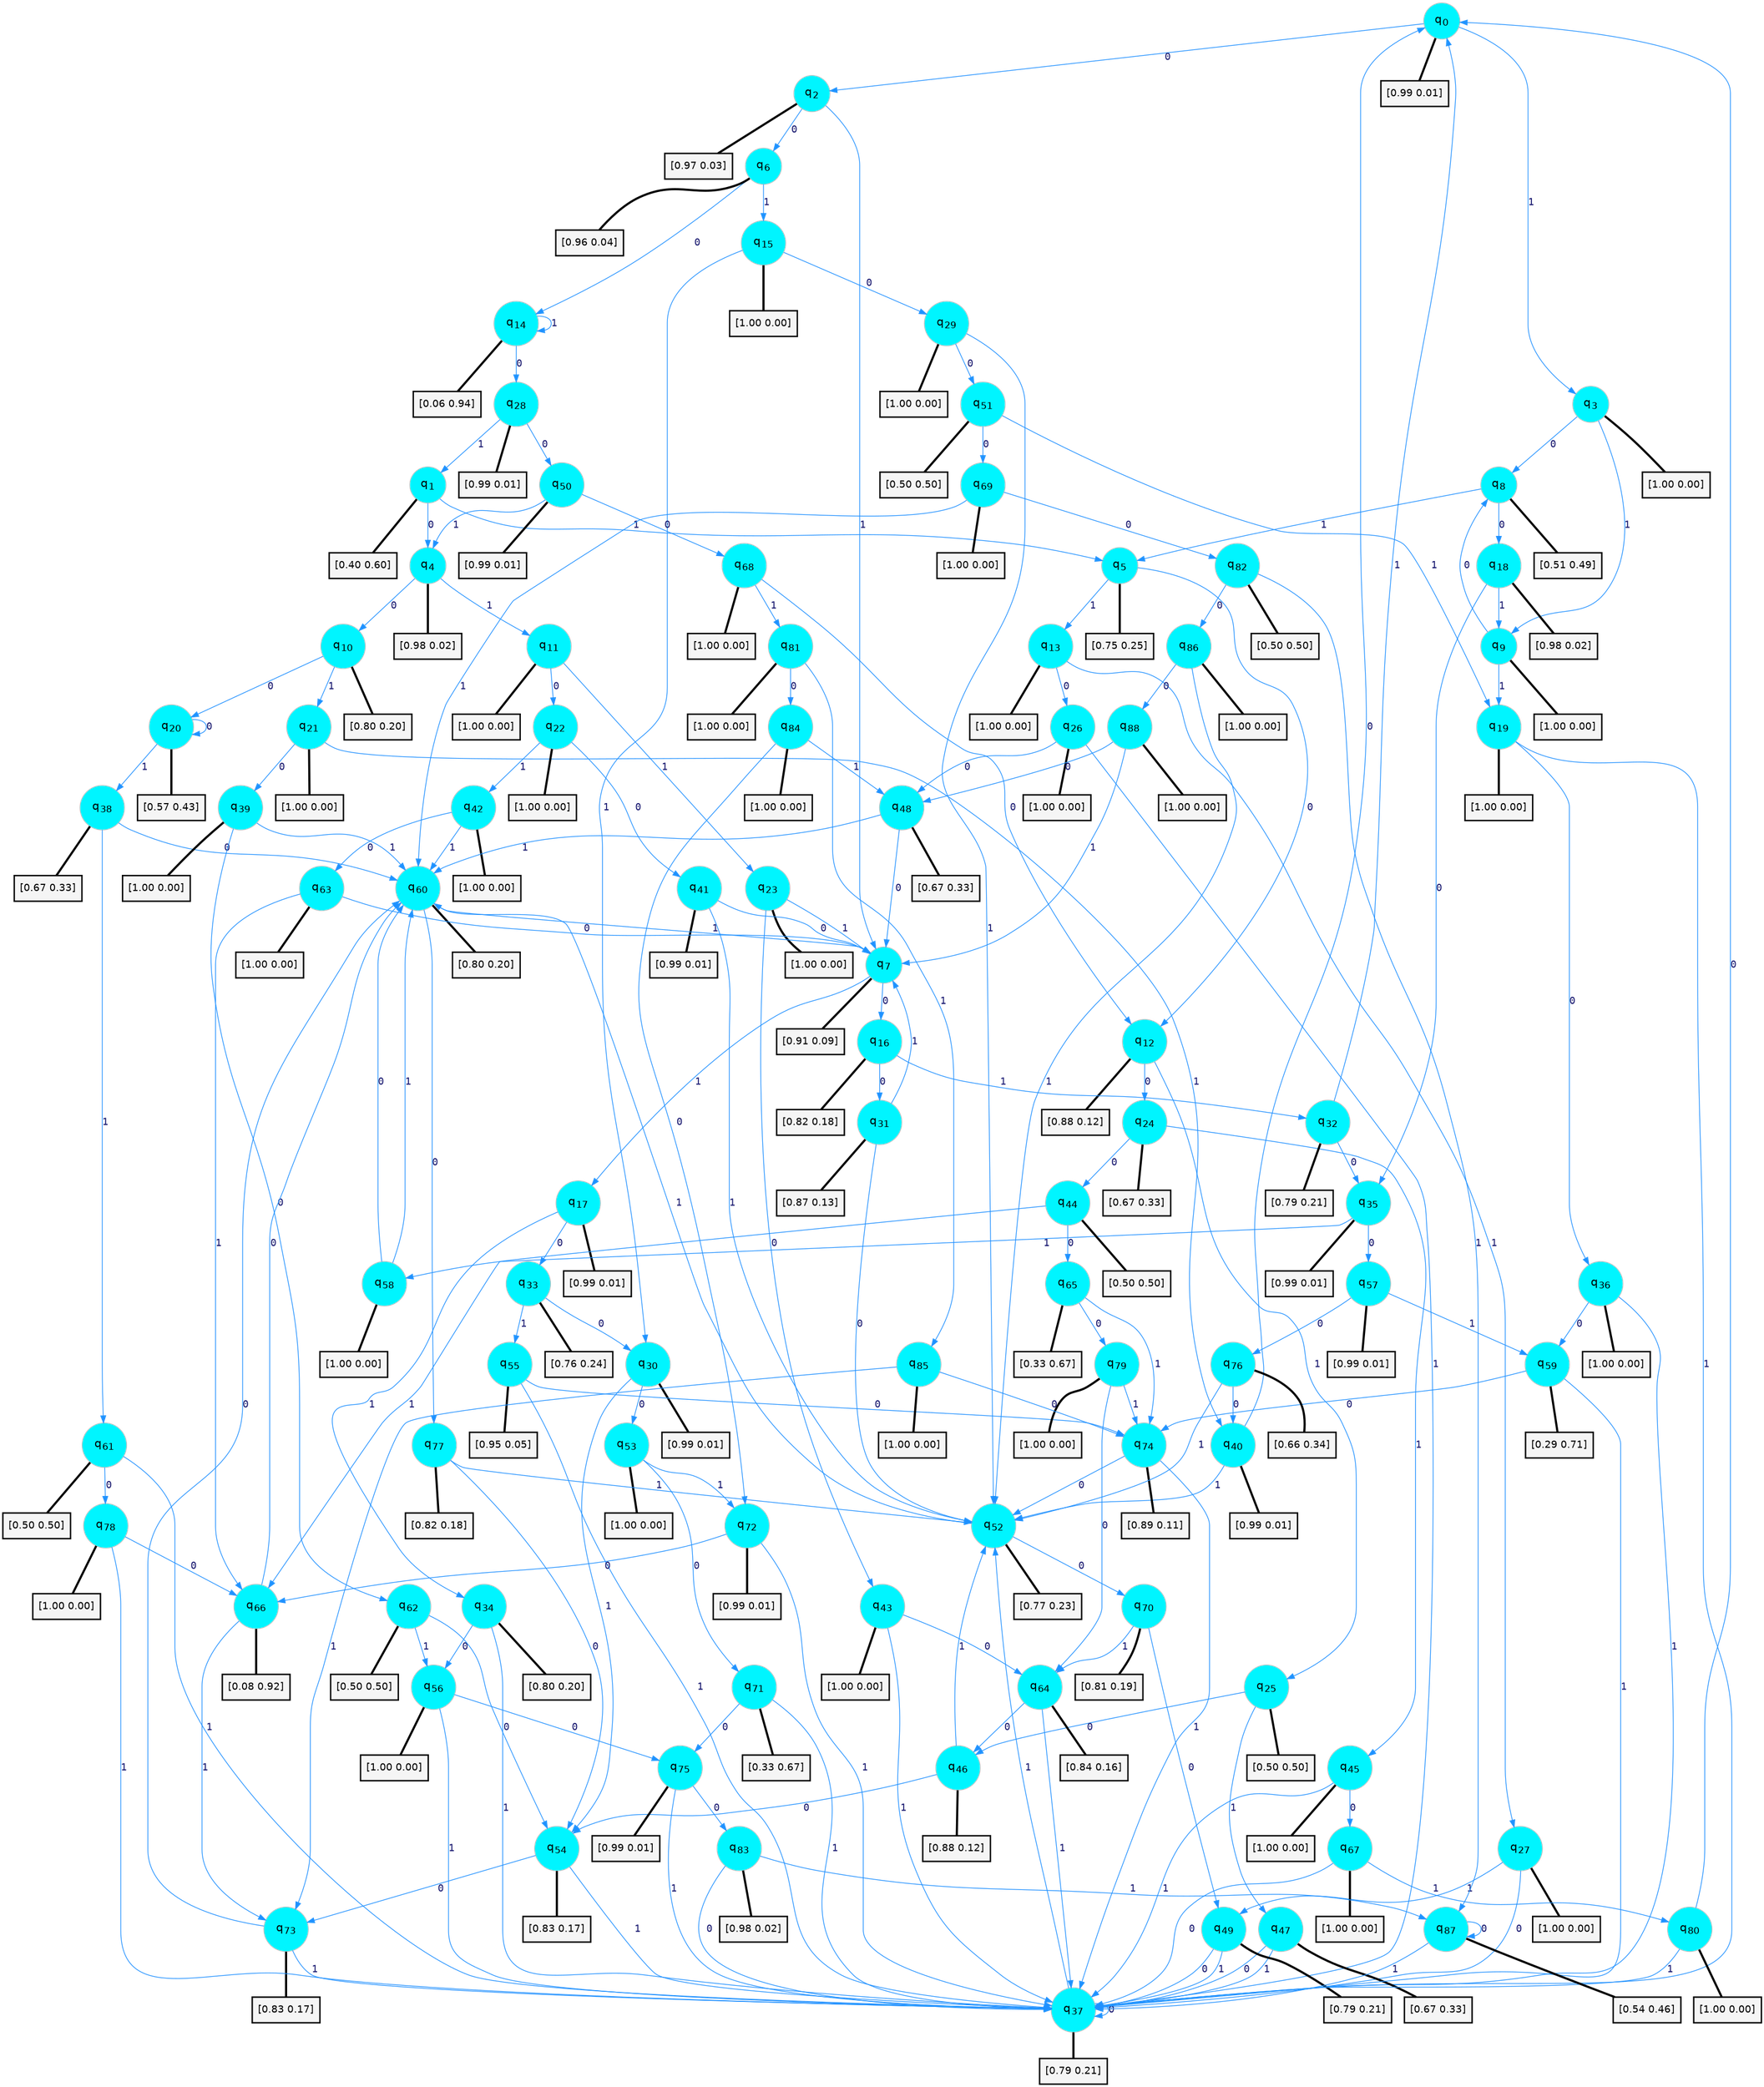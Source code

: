 digraph G {
graph [
bgcolor=transparent, dpi=300, rankdir=TD, size="40,25"];
node [
color=gray, fillcolor=turquoise1, fontcolor=black, fontname=Helvetica, fontsize=16, fontweight=bold, shape=circle, style=filled];
edge [
arrowsize=1, color=dodgerblue1, fontcolor=midnightblue, fontname=courier, fontweight=bold, penwidth=1, style=solid, weight=20];
0[label=<q<SUB>0</SUB>>];
1[label=<q<SUB>1</SUB>>];
2[label=<q<SUB>2</SUB>>];
3[label=<q<SUB>3</SUB>>];
4[label=<q<SUB>4</SUB>>];
5[label=<q<SUB>5</SUB>>];
6[label=<q<SUB>6</SUB>>];
7[label=<q<SUB>7</SUB>>];
8[label=<q<SUB>8</SUB>>];
9[label=<q<SUB>9</SUB>>];
10[label=<q<SUB>10</SUB>>];
11[label=<q<SUB>11</SUB>>];
12[label=<q<SUB>12</SUB>>];
13[label=<q<SUB>13</SUB>>];
14[label=<q<SUB>14</SUB>>];
15[label=<q<SUB>15</SUB>>];
16[label=<q<SUB>16</SUB>>];
17[label=<q<SUB>17</SUB>>];
18[label=<q<SUB>18</SUB>>];
19[label=<q<SUB>19</SUB>>];
20[label=<q<SUB>20</SUB>>];
21[label=<q<SUB>21</SUB>>];
22[label=<q<SUB>22</SUB>>];
23[label=<q<SUB>23</SUB>>];
24[label=<q<SUB>24</SUB>>];
25[label=<q<SUB>25</SUB>>];
26[label=<q<SUB>26</SUB>>];
27[label=<q<SUB>27</SUB>>];
28[label=<q<SUB>28</SUB>>];
29[label=<q<SUB>29</SUB>>];
30[label=<q<SUB>30</SUB>>];
31[label=<q<SUB>31</SUB>>];
32[label=<q<SUB>32</SUB>>];
33[label=<q<SUB>33</SUB>>];
34[label=<q<SUB>34</SUB>>];
35[label=<q<SUB>35</SUB>>];
36[label=<q<SUB>36</SUB>>];
37[label=<q<SUB>37</SUB>>];
38[label=<q<SUB>38</SUB>>];
39[label=<q<SUB>39</SUB>>];
40[label=<q<SUB>40</SUB>>];
41[label=<q<SUB>41</SUB>>];
42[label=<q<SUB>42</SUB>>];
43[label=<q<SUB>43</SUB>>];
44[label=<q<SUB>44</SUB>>];
45[label=<q<SUB>45</SUB>>];
46[label=<q<SUB>46</SUB>>];
47[label=<q<SUB>47</SUB>>];
48[label=<q<SUB>48</SUB>>];
49[label=<q<SUB>49</SUB>>];
50[label=<q<SUB>50</SUB>>];
51[label=<q<SUB>51</SUB>>];
52[label=<q<SUB>52</SUB>>];
53[label=<q<SUB>53</SUB>>];
54[label=<q<SUB>54</SUB>>];
55[label=<q<SUB>55</SUB>>];
56[label=<q<SUB>56</SUB>>];
57[label=<q<SUB>57</SUB>>];
58[label=<q<SUB>58</SUB>>];
59[label=<q<SUB>59</SUB>>];
60[label=<q<SUB>60</SUB>>];
61[label=<q<SUB>61</SUB>>];
62[label=<q<SUB>62</SUB>>];
63[label=<q<SUB>63</SUB>>];
64[label=<q<SUB>64</SUB>>];
65[label=<q<SUB>65</SUB>>];
66[label=<q<SUB>66</SUB>>];
67[label=<q<SUB>67</SUB>>];
68[label=<q<SUB>68</SUB>>];
69[label=<q<SUB>69</SUB>>];
70[label=<q<SUB>70</SUB>>];
71[label=<q<SUB>71</SUB>>];
72[label=<q<SUB>72</SUB>>];
73[label=<q<SUB>73</SUB>>];
74[label=<q<SUB>74</SUB>>];
75[label=<q<SUB>75</SUB>>];
76[label=<q<SUB>76</SUB>>];
77[label=<q<SUB>77</SUB>>];
78[label=<q<SUB>78</SUB>>];
79[label=<q<SUB>79</SUB>>];
80[label=<q<SUB>80</SUB>>];
81[label=<q<SUB>81</SUB>>];
82[label=<q<SUB>82</SUB>>];
83[label=<q<SUB>83</SUB>>];
84[label=<q<SUB>84</SUB>>];
85[label=<q<SUB>85</SUB>>];
86[label=<q<SUB>86</SUB>>];
87[label=<q<SUB>87</SUB>>];
88[label=<q<SUB>88</SUB>>];
89[label="[0.99 0.01]", shape=box,fontcolor=black, fontname=Helvetica, fontsize=14, penwidth=2, fillcolor=whitesmoke,color=black];
90[label="[0.40 0.60]", shape=box,fontcolor=black, fontname=Helvetica, fontsize=14, penwidth=2, fillcolor=whitesmoke,color=black];
91[label="[0.97 0.03]", shape=box,fontcolor=black, fontname=Helvetica, fontsize=14, penwidth=2, fillcolor=whitesmoke,color=black];
92[label="[1.00 0.00]", shape=box,fontcolor=black, fontname=Helvetica, fontsize=14, penwidth=2, fillcolor=whitesmoke,color=black];
93[label="[0.98 0.02]", shape=box,fontcolor=black, fontname=Helvetica, fontsize=14, penwidth=2, fillcolor=whitesmoke,color=black];
94[label="[0.75 0.25]", shape=box,fontcolor=black, fontname=Helvetica, fontsize=14, penwidth=2, fillcolor=whitesmoke,color=black];
95[label="[0.96 0.04]", shape=box,fontcolor=black, fontname=Helvetica, fontsize=14, penwidth=2, fillcolor=whitesmoke,color=black];
96[label="[0.91 0.09]", shape=box,fontcolor=black, fontname=Helvetica, fontsize=14, penwidth=2, fillcolor=whitesmoke,color=black];
97[label="[0.51 0.49]", shape=box,fontcolor=black, fontname=Helvetica, fontsize=14, penwidth=2, fillcolor=whitesmoke,color=black];
98[label="[1.00 0.00]", shape=box,fontcolor=black, fontname=Helvetica, fontsize=14, penwidth=2, fillcolor=whitesmoke,color=black];
99[label="[0.80 0.20]", shape=box,fontcolor=black, fontname=Helvetica, fontsize=14, penwidth=2, fillcolor=whitesmoke,color=black];
100[label="[1.00 0.00]", shape=box,fontcolor=black, fontname=Helvetica, fontsize=14, penwidth=2, fillcolor=whitesmoke,color=black];
101[label="[0.88 0.12]", shape=box,fontcolor=black, fontname=Helvetica, fontsize=14, penwidth=2, fillcolor=whitesmoke,color=black];
102[label="[1.00 0.00]", shape=box,fontcolor=black, fontname=Helvetica, fontsize=14, penwidth=2, fillcolor=whitesmoke,color=black];
103[label="[0.06 0.94]", shape=box,fontcolor=black, fontname=Helvetica, fontsize=14, penwidth=2, fillcolor=whitesmoke,color=black];
104[label="[1.00 0.00]", shape=box,fontcolor=black, fontname=Helvetica, fontsize=14, penwidth=2, fillcolor=whitesmoke,color=black];
105[label="[0.82 0.18]", shape=box,fontcolor=black, fontname=Helvetica, fontsize=14, penwidth=2, fillcolor=whitesmoke,color=black];
106[label="[0.99 0.01]", shape=box,fontcolor=black, fontname=Helvetica, fontsize=14, penwidth=2, fillcolor=whitesmoke,color=black];
107[label="[0.98 0.02]", shape=box,fontcolor=black, fontname=Helvetica, fontsize=14, penwidth=2, fillcolor=whitesmoke,color=black];
108[label="[1.00 0.00]", shape=box,fontcolor=black, fontname=Helvetica, fontsize=14, penwidth=2, fillcolor=whitesmoke,color=black];
109[label="[0.57 0.43]", shape=box,fontcolor=black, fontname=Helvetica, fontsize=14, penwidth=2, fillcolor=whitesmoke,color=black];
110[label="[1.00 0.00]", shape=box,fontcolor=black, fontname=Helvetica, fontsize=14, penwidth=2, fillcolor=whitesmoke,color=black];
111[label="[1.00 0.00]", shape=box,fontcolor=black, fontname=Helvetica, fontsize=14, penwidth=2, fillcolor=whitesmoke,color=black];
112[label="[1.00 0.00]", shape=box,fontcolor=black, fontname=Helvetica, fontsize=14, penwidth=2, fillcolor=whitesmoke,color=black];
113[label="[0.67 0.33]", shape=box,fontcolor=black, fontname=Helvetica, fontsize=14, penwidth=2, fillcolor=whitesmoke,color=black];
114[label="[0.50 0.50]", shape=box,fontcolor=black, fontname=Helvetica, fontsize=14, penwidth=2, fillcolor=whitesmoke,color=black];
115[label="[1.00 0.00]", shape=box,fontcolor=black, fontname=Helvetica, fontsize=14, penwidth=2, fillcolor=whitesmoke,color=black];
116[label="[1.00 0.00]", shape=box,fontcolor=black, fontname=Helvetica, fontsize=14, penwidth=2, fillcolor=whitesmoke,color=black];
117[label="[0.99 0.01]", shape=box,fontcolor=black, fontname=Helvetica, fontsize=14, penwidth=2, fillcolor=whitesmoke,color=black];
118[label="[1.00 0.00]", shape=box,fontcolor=black, fontname=Helvetica, fontsize=14, penwidth=2, fillcolor=whitesmoke,color=black];
119[label="[0.99 0.01]", shape=box,fontcolor=black, fontname=Helvetica, fontsize=14, penwidth=2, fillcolor=whitesmoke,color=black];
120[label="[0.87 0.13]", shape=box,fontcolor=black, fontname=Helvetica, fontsize=14, penwidth=2, fillcolor=whitesmoke,color=black];
121[label="[0.79 0.21]", shape=box,fontcolor=black, fontname=Helvetica, fontsize=14, penwidth=2, fillcolor=whitesmoke,color=black];
122[label="[0.76 0.24]", shape=box,fontcolor=black, fontname=Helvetica, fontsize=14, penwidth=2, fillcolor=whitesmoke,color=black];
123[label="[0.80 0.20]", shape=box,fontcolor=black, fontname=Helvetica, fontsize=14, penwidth=2, fillcolor=whitesmoke,color=black];
124[label="[0.99 0.01]", shape=box,fontcolor=black, fontname=Helvetica, fontsize=14, penwidth=2, fillcolor=whitesmoke,color=black];
125[label="[1.00 0.00]", shape=box,fontcolor=black, fontname=Helvetica, fontsize=14, penwidth=2, fillcolor=whitesmoke,color=black];
126[label="[0.79 0.21]", shape=box,fontcolor=black, fontname=Helvetica, fontsize=14, penwidth=2, fillcolor=whitesmoke,color=black];
127[label="[0.67 0.33]", shape=box,fontcolor=black, fontname=Helvetica, fontsize=14, penwidth=2, fillcolor=whitesmoke,color=black];
128[label="[1.00 0.00]", shape=box,fontcolor=black, fontname=Helvetica, fontsize=14, penwidth=2, fillcolor=whitesmoke,color=black];
129[label="[0.99 0.01]", shape=box,fontcolor=black, fontname=Helvetica, fontsize=14, penwidth=2, fillcolor=whitesmoke,color=black];
130[label="[0.99 0.01]", shape=box,fontcolor=black, fontname=Helvetica, fontsize=14, penwidth=2, fillcolor=whitesmoke,color=black];
131[label="[1.00 0.00]", shape=box,fontcolor=black, fontname=Helvetica, fontsize=14, penwidth=2, fillcolor=whitesmoke,color=black];
132[label="[1.00 0.00]", shape=box,fontcolor=black, fontname=Helvetica, fontsize=14, penwidth=2, fillcolor=whitesmoke,color=black];
133[label="[0.50 0.50]", shape=box,fontcolor=black, fontname=Helvetica, fontsize=14, penwidth=2, fillcolor=whitesmoke,color=black];
134[label="[1.00 0.00]", shape=box,fontcolor=black, fontname=Helvetica, fontsize=14, penwidth=2, fillcolor=whitesmoke,color=black];
135[label="[0.88 0.12]", shape=box,fontcolor=black, fontname=Helvetica, fontsize=14, penwidth=2, fillcolor=whitesmoke,color=black];
136[label="[0.67 0.33]", shape=box,fontcolor=black, fontname=Helvetica, fontsize=14, penwidth=2, fillcolor=whitesmoke,color=black];
137[label="[0.67 0.33]", shape=box,fontcolor=black, fontname=Helvetica, fontsize=14, penwidth=2, fillcolor=whitesmoke,color=black];
138[label="[0.79 0.21]", shape=box,fontcolor=black, fontname=Helvetica, fontsize=14, penwidth=2, fillcolor=whitesmoke,color=black];
139[label="[0.99 0.01]", shape=box,fontcolor=black, fontname=Helvetica, fontsize=14, penwidth=2, fillcolor=whitesmoke,color=black];
140[label="[0.50 0.50]", shape=box,fontcolor=black, fontname=Helvetica, fontsize=14, penwidth=2, fillcolor=whitesmoke,color=black];
141[label="[0.77 0.23]", shape=box,fontcolor=black, fontname=Helvetica, fontsize=14, penwidth=2, fillcolor=whitesmoke,color=black];
142[label="[1.00 0.00]", shape=box,fontcolor=black, fontname=Helvetica, fontsize=14, penwidth=2, fillcolor=whitesmoke,color=black];
143[label="[0.83 0.17]", shape=box,fontcolor=black, fontname=Helvetica, fontsize=14, penwidth=2, fillcolor=whitesmoke,color=black];
144[label="[0.95 0.05]", shape=box,fontcolor=black, fontname=Helvetica, fontsize=14, penwidth=2, fillcolor=whitesmoke,color=black];
145[label="[1.00 0.00]", shape=box,fontcolor=black, fontname=Helvetica, fontsize=14, penwidth=2, fillcolor=whitesmoke,color=black];
146[label="[0.99 0.01]", shape=box,fontcolor=black, fontname=Helvetica, fontsize=14, penwidth=2, fillcolor=whitesmoke,color=black];
147[label="[1.00 0.00]", shape=box,fontcolor=black, fontname=Helvetica, fontsize=14, penwidth=2, fillcolor=whitesmoke,color=black];
148[label="[0.29 0.71]", shape=box,fontcolor=black, fontname=Helvetica, fontsize=14, penwidth=2, fillcolor=whitesmoke,color=black];
149[label="[0.80 0.20]", shape=box,fontcolor=black, fontname=Helvetica, fontsize=14, penwidth=2, fillcolor=whitesmoke,color=black];
150[label="[0.50 0.50]", shape=box,fontcolor=black, fontname=Helvetica, fontsize=14, penwidth=2, fillcolor=whitesmoke,color=black];
151[label="[0.50 0.50]", shape=box,fontcolor=black, fontname=Helvetica, fontsize=14, penwidth=2, fillcolor=whitesmoke,color=black];
152[label="[1.00 0.00]", shape=box,fontcolor=black, fontname=Helvetica, fontsize=14, penwidth=2, fillcolor=whitesmoke,color=black];
153[label="[0.84 0.16]", shape=box,fontcolor=black, fontname=Helvetica, fontsize=14, penwidth=2, fillcolor=whitesmoke,color=black];
154[label="[0.33 0.67]", shape=box,fontcolor=black, fontname=Helvetica, fontsize=14, penwidth=2, fillcolor=whitesmoke,color=black];
155[label="[0.08 0.92]", shape=box,fontcolor=black, fontname=Helvetica, fontsize=14, penwidth=2, fillcolor=whitesmoke,color=black];
156[label="[1.00 0.00]", shape=box,fontcolor=black, fontname=Helvetica, fontsize=14, penwidth=2, fillcolor=whitesmoke,color=black];
157[label="[1.00 0.00]", shape=box,fontcolor=black, fontname=Helvetica, fontsize=14, penwidth=2, fillcolor=whitesmoke,color=black];
158[label="[1.00 0.00]", shape=box,fontcolor=black, fontname=Helvetica, fontsize=14, penwidth=2, fillcolor=whitesmoke,color=black];
159[label="[0.81 0.19]", shape=box,fontcolor=black, fontname=Helvetica, fontsize=14, penwidth=2, fillcolor=whitesmoke,color=black];
160[label="[0.33 0.67]", shape=box,fontcolor=black, fontname=Helvetica, fontsize=14, penwidth=2, fillcolor=whitesmoke,color=black];
161[label="[0.99 0.01]", shape=box,fontcolor=black, fontname=Helvetica, fontsize=14, penwidth=2, fillcolor=whitesmoke,color=black];
162[label="[0.83 0.17]", shape=box,fontcolor=black, fontname=Helvetica, fontsize=14, penwidth=2, fillcolor=whitesmoke,color=black];
163[label="[0.89 0.11]", shape=box,fontcolor=black, fontname=Helvetica, fontsize=14, penwidth=2, fillcolor=whitesmoke,color=black];
164[label="[0.99 0.01]", shape=box,fontcolor=black, fontname=Helvetica, fontsize=14, penwidth=2, fillcolor=whitesmoke,color=black];
165[label="[0.66 0.34]", shape=box,fontcolor=black, fontname=Helvetica, fontsize=14, penwidth=2, fillcolor=whitesmoke,color=black];
166[label="[0.82 0.18]", shape=box,fontcolor=black, fontname=Helvetica, fontsize=14, penwidth=2, fillcolor=whitesmoke,color=black];
167[label="[1.00 0.00]", shape=box,fontcolor=black, fontname=Helvetica, fontsize=14, penwidth=2, fillcolor=whitesmoke,color=black];
168[label="[1.00 0.00]", shape=box,fontcolor=black, fontname=Helvetica, fontsize=14, penwidth=2, fillcolor=whitesmoke,color=black];
169[label="[1.00 0.00]", shape=box,fontcolor=black, fontname=Helvetica, fontsize=14, penwidth=2, fillcolor=whitesmoke,color=black];
170[label="[1.00 0.00]", shape=box,fontcolor=black, fontname=Helvetica, fontsize=14, penwidth=2, fillcolor=whitesmoke,color=black];
171[label="[0.50 0.50]", shape=box,fontcolor=black, fontname=Helvetica, fontsize=14, penwidth=2, fillcolor=whitesmoke,color=black];
172[label="[0.98 0.02]", shape=box,fontcolor=black, fontname=Helvetica, fontsize=14, penwidth=2, fillcolor=whitesmoke,color=black];
173[label="[1.00 0.00]", shape=box,fontcolor=black, fontname=Helvetica, fontsize=14, penwidth=2, fillcolor=whitesmoke,color=black];
174[label="[1.00 0.00]", shape=box,fontcolor=black, fontname=Helvetica, fontsize=14, penwidth=2, fillcolor=whitesmoke,color=black];
175[label="[1.00 0.00]", shape=box,fontcolor=black, fontname=Helvetica, fontsize=14, penwidth=2, fillcolor=whitesmoke,color=black];
176[label="[0.54 0.46]", shape=box,fontcolor=black, fontname=Helvetica, fontsize=14, penwidth=2, fillcolor=whitesmoke,color=black];
177[label="[1.00 0.00]", shape=box,fontcolor=black, fontname=Helvetica, fontsize=14, penwidth=2, fillcolor=whitesmoke,color=black];
0->2 [label=0];
0->3 [label=1];
0->89 [arrowhead=none, penwidth=3,color=black];
1->4 [label=0];
1->5 [label=1];
1->90 [arrowhead=none, penwidth=3,color=black];
2->6 [label=0];
2->7 [label=1];
2->91 [arrowhead=none, penwidth=3,color=black];
3->8 [label=0];
3->9 [label=1];
3->92 [arrowhead=none, penwidth=3,color=black];
4->10 [label=0];
4->11 [label=1];
4->93 [arrowhead=none, penwidth=3,color=black];
5->12 [label=0];
5->13 [label=1];
5->94 [arrowhead=none, penwidth=3,color=black];
6->14 [label=0];
6->15 [label=1];
6->95 [arrowhead=none, penwidth=3,color=black];
7->16 [label=0];
7->17 [label=1];
7->96 [arrowhead=none, penwidth=3,color=black];
8->18 [label=0];
8->5 [label=1];
8->97 [arrowhead=none, penwidth=3,color=black];
9->8 [label=0];
9->19 [label=1];
9->98 [arrowhead=none, penwidth=3,color=black];
10->20 [label=0];
10->21 [label=1];
10->99 [arrowhead=none, penwidth=3,color=black];
11->22 [label=0];
11->23 [label=1];
11->100 [arrowhead=none, penwidth=3,color=black];
12->24 [label=0];
12->25 [label=1];
12->101 [arrowhead=none, penwidth=3,color=black];
13->26 [label=0];
13->27 [label=1];
13->102 [arrowhead=none, penwidth=3,color=black];
14->28 [label=0];
14->14 [label=1];
14->103 [arrowhead=none, penwidth=3,color=black];
15->29 [label=0];
15->30 [label=1];
15->104 [arrowhead=none, penwidth=3,color=black];
16->31 [label=0];
16->32 [label=1];
16->105 [arrowhead=none, penwidth=3,color=black];
17->33 [label=0];
17->34 [label=1];
17->106 [arrowhead=none, penwidth=3,color=black];
18->35 [label=0];
18->9 [label=1];
18->107 [arrowhead=none, penwidth=3,color=black];
19->36 [label=0];
19->37 [label=1];
19->108 [arrowhead=none, penwidth=3,color=black];
20->20 [label=0];
20->38 [label=1];
20->109 [arrowhead=none, penwidth=3,color=black];
21->39 [label=0];
21->40 [label=1];
21->110 [arrowhead=none, penwidth=3,color=black];
22->41 [label=0];
22->42 [label=1];
22->111 [arrowhead=none, penwidth=3,color=black];
23->43 [label=0];
23->7 [label=1];
23->112 [arrowhead=none, penwidth=3,color=black];
24->44 [label=0];
24->45 [label=1];
24->113 [arrowhead=none, penwidth=3,color=black];
25->46 [label=0];
25->47 [label=1];
25->114 [arrowhead=none, penwidth=3,color=black];
26->48 [label=0];
26->37 [label=1];
26->115 [arrowhead=none, penwidth=3,color=black];
27->37 [label=0];
27->49 [label=1];
27->116 [arrowhead=none, penwidth=3,color=black];
28->50 [label=0];
28->1 [label=1];
28->117 [arrowhead=none, penwidth=3,color=black];
29->51 [label=0];
29->52 [label=1];
29->118 [arrowhead=none, penwidth=3,color=black];
30->53 [label=0];
30->54 [label=1];
30->119 [arrowhead=none, penwidth=3,color=black];
31->52 [label=0];
31->7 [label=1];
31->120 [arrowhead=none, penwidth=3,color=black];
32->35 [label=0];
32->0 [label=1];
32->121 [arrowhead=none, penwidth=3,color=black];
33->30 [label=0];
33->55 [label=1];
33->122 [arrowhead=none, penwidth=3,color=black];
34->56 [label=0];
34->37 [label=1];
34->123 [arrowhead=none, penwidth=3,color=black];
35->57 [label=0];
35->58 [label=1];
35->124 [arrowhead=none, penwidth=3,color=black];
36->59 [label=0];
36->37 [label=1];
36->125 [arrowhead=none, penwidth=3,color=black];
37->37 [label=0];
37->52 [label=1];
37->126 [arrowhead=none, penwidth=3,color=black];
38->60 [label=0];
38->61 [label=1];
38->127 [arrowhead=none, penwidth=3,color=black];
39->62 [label=0];
39->60 [label=1];
39->128 [arrowhead=none, penwidth=3,color=black];
40->0 [label=0];
40->52 [label=1];
40->129 [arrowhead=none, penwidth=3,color=black];
41->7 [label=0];
41->52 [label=1];
41->130 [arrowhead=none, penwidth=3,color=black];
42->63 [label=0];
42->60 [label=1];
42->131 [arrowhead=none, penwidth=3,color=black];
43->64 [label=0];
43->37 [label=1];
43->132 [arrowhead=none, penwidth=3,color=black];
44->65 [label=0];
44->66 [label=1];
44->133 [arrowhead=none, penwidth=3,color=black];
45->67 [label=0];
45->37 [label=1];
45->134 [arrowhead=none, penwidth=3,color=black];
46->54 [label=0];
46->52 [label=1];
46->135 [arrowhead=none, penwidth=3,color=black];
47->37 [label=0];
47->37 [label=1];
47->136 [arrowhead=none, penwidth=3,color=black];
48->7 [label=0];
48->60 [label=1];
48->137 [arrowhead=none, penwidth=3,color=black];
49->37 [label=0];
49->37 [label=1];
49->138 [arrowhead=none, penwidth=3,color=black];
50->68 [label=0];
50->4 [label=1];
50->139 [arrowhead=none, penwidth=3,color=black];
51->69 [label=0];
51->19 [label=1];
51->140 [arrowhead=none, penwidth=3,color=black];
52->70 [label=0];
52->60 [label=1];
52->141 [arrowhead=none, penwidth=3,color=black];
53->71 [label=0];
53->72 [label=1];
53->142 [arrowhead=none, penwidth=3,color=black];
54->73 [label=0];
54->37 [label=1];
54->143 [arrowhead=none, penwidth=3,color=black];
55->74 [label=0];
55->37 [label=1];
55->144 [arrowhead=none, penwidth=3,color=black];
56->75 [label=0];
56->37 [label=1];
56->145 [arrowhead=none, penwidth=3,color=black];
57->76 [label=0];
57->59 [label=1];
57->146 [arrowhead=none, penwidth=3,color=black];
58->60 [label=0];
58->60 [label=1];
58->147 [arrowhead=none, penwidth=3,color=black];
59->74 [label=0];
59->37 [label=1];
59->148 [arrowhead=none, penwidth=3,color=black];
60->77 [label=0];
60->7 [label=1];
60->149 [arrowhead=none, penwidth=3,color=black];
61->78 [label=0];
61->37 [label=1];
61->150 [arrowhead=none, penwidth=3,color=black];
62->54 [label=0];
62->56 [label=1];
62->151 [arrowhead=none, penwidth=3,color=black];
63->7 [label=0];
63->66 [label=1];
63->152 [arrowhead=none, penwidth=3,color=black];
64->46 [label=0];
64->37 [label=1];
64->153 [arrowhead=none, penwidth=3,color=black];
65->79 [label=0];
65->74 [label=1];
65->154 [arrowhead=none, penwidth=3,color=black];
66->60 [label=0];
66->73 [label=1];
66->155 [arrowhead=none, penwidth=3,color=black];
67->37 [label=0];
67->80 [label=1];
67->156 [arrowhead=none, penwidth=3,color=black];
68->12 [label=0];
68->81 [label=1];
68->157 [arrowhead=none, penwidth=3,color=black];
69->82 [label=0];
69->60 [label=1];
69->158 [arrowhead=none, penwidth=3,color=black];
70->49 [label=0];
70->64 [label=1];
70->159 [arrowhead=none, penwidth=3,color=black];
71->75 [label=0];
71->37 [label=1];
71->160 [arrowhead=none, penwidth=3,color=black];
72->66 [label=0];
72->37 [label=1];
72->161 [arrowhead=none, penwidth=3,color=black];
73->60 [label=0];
73->37 [label=1];
73->162 [arrowhead=none, penwidth=3,color=black];
74->52 [label=0];
74->37 [label=1];
74->163 [arrowhead=none, penwidth=3,color=black];
75->83 [label=0];
75->37 [label=1];
75->164 [arrowhead=none, penwidth=3,color=black];
76->40 [label=0];
76->52 [label=1];
76->165 [arrowhead=none, penwidth=3,color=black];
77->54 [label=0];
77->52 [label=1];
77->166 [arrowhead=none, penwidth=3,color=black];
78->66 [label=0];
78->37 [label=1];
78->167 [arrowhead=none, penwidth=3,color=black];
79->64 [label=0];
79->74 [label=1];
79->168 [arrowhead=none, penwidth=3,color=black];
80->0 [label=0];
80->37 [label=1];
80->169 [arrowhead=none, penwidth=3,color=black];
81->84 [label=0];
81->85 [label=1];
81->170 [arrowhead=none, penwidth=3,color=black];
82->86 [label=0];
82->87 [label=1];
82->171 [arrowhead=none, penwidth=3,color=black];
83->37 [label=0];
83->87 [label=1];
83->172 [arrowhead=none, penwidth=3,color=black];
84->72 [label=0];
84->48 [label=1];
84->173 [arrowhead=none, penwidth=3,color=black];
85->74 [label=0];
85->73 [label=1];
85->174 [arrowhead=none, penwidth=3,color=black];
86->88 [label=0];
86->52 [label=1];
86->175 [arrowhead=none, penwidth=3,color=black];
87->87 [label=0];
87->37 [label=1];
87->176 [arrowhead=none, penwidth=3,color=black];
88->48 [label=0];
88->7 [label=1];
88->177 [arrowhead=none, penwidth=3,color=black];
}
